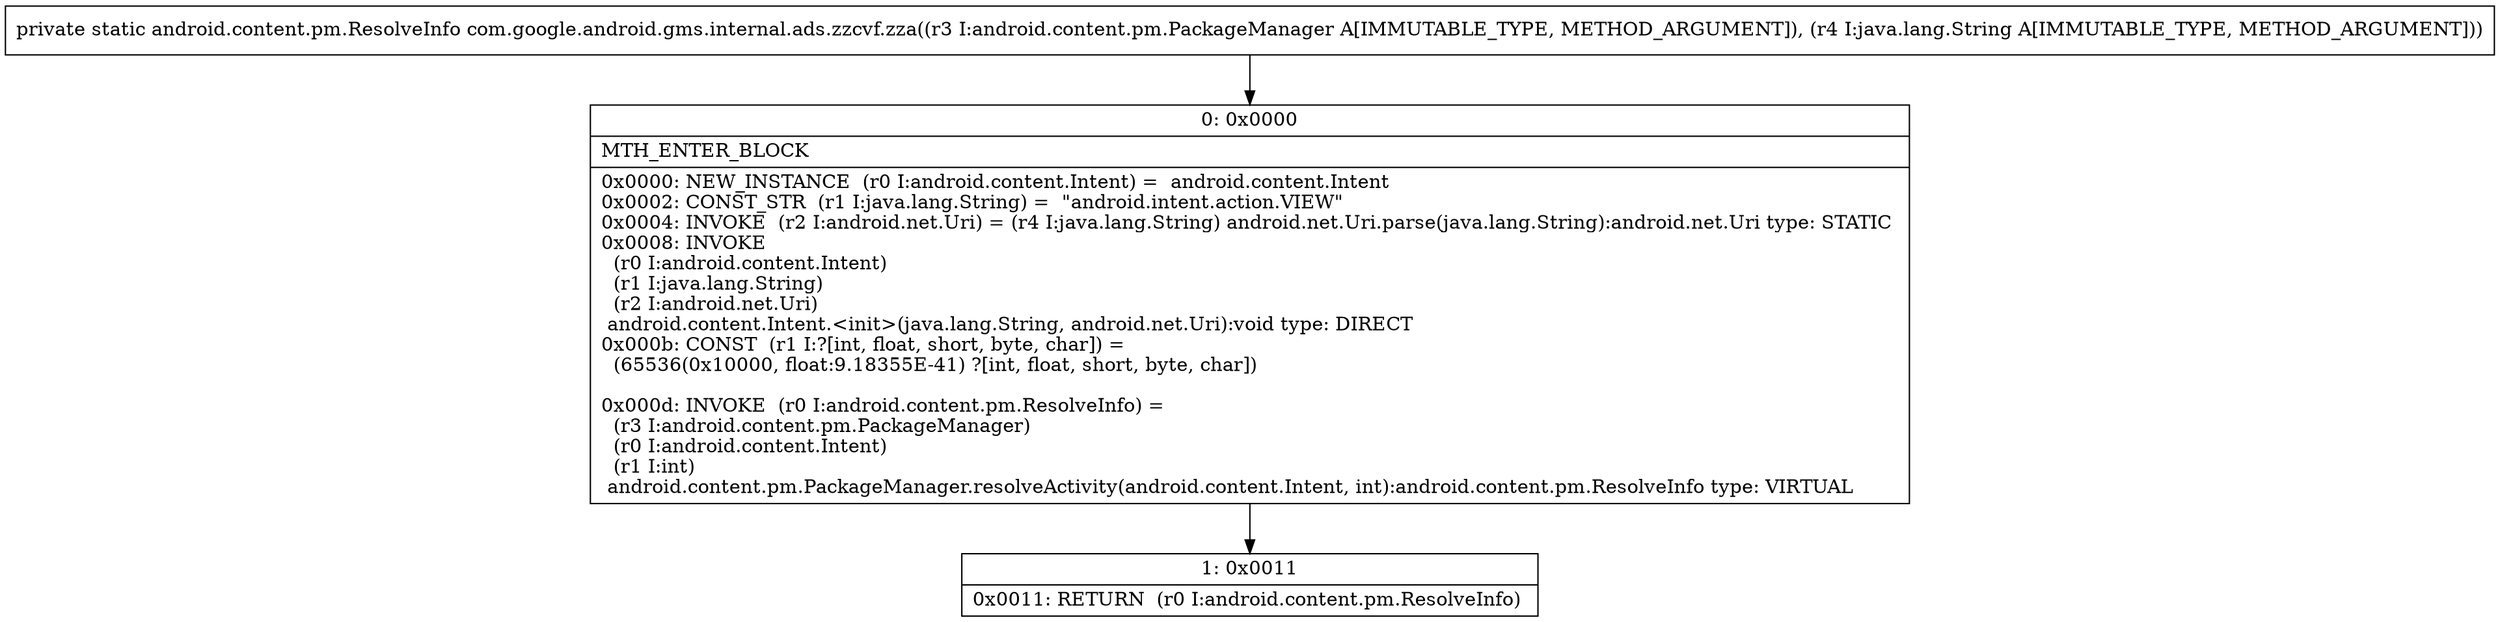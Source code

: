 digraph "CFG forcom.google.android.gms.internal.ads.zzcvf.zza(Landroid\/content\/pm\/PackageManager;Ljava\/lang\/String;)Landroid\/content\/pm\/ResolveInfo;" {
Node_0 [shape=record,label="{0\:\ 0x0000|MTH_ENTER_BLOCK\l|0x0000: NEW_INSTANCE  (r0 I:android.content.Intent) =  android.content.Intent \l0x0002: CONST_STR  (r1 I:java.lang.String) =  \"android.intent.action.VIEW\" \l0x0004: INVOKE  (r2 I:android.net.Uri) = (r4 I:java.lang.String) android.net.Uri.parse(java.lang.String):android.net.Uri type: STATIC \l0x0008: INVOKE  \l  (r0 I:android.content.Intent)\l  (r1 I:java.lang.String)\l  (r2 I:android.net.Uri)\l android.content.Intent.\<init\>(java.lang.String, android.net.Uri):void type: DIRECT \l0x000b: CONST  (r1 I:?[int, float, short, byte, char]) = \l  (65536(0x10000, float:9.18355E\-41) ?[int, float, short, byte, char])\l \l0x000d: INVOKE  (r0 I:android.content.pm.ResolveInfo) = \l  (r3 I:android.content.pm.PackageManager)\l  (r0 I:android.content.Intent)\l  (r1 I:int)\l android.content.pm.PackageManager.resolveActivity(android.content.Intent, int):android.content.pm.ResolveInfo type: VIRTUAL \l}"];
Node_1 [shape=record,label="{1\:\ 0x0011|0x0011: RETURN  (r0 I:android.content.pm.ResolveInfo) \l}"];
MethodNode[shape=record,label="{private static android.content.pm.ResolveInfo com.google.android.gms.internal.ads.zzcvf.zza((r3 I:android.content.pm.PackageManager A[IMMUTABLE_TYPE, METHOD_ARGUMENT]), (r4 I:java.lang.String A[IMMUTABLE_TYPE, METHOD_ARGUMENT])) }"];
MethodNode -> Node_0;
Node_0 -> Node_1;
}

